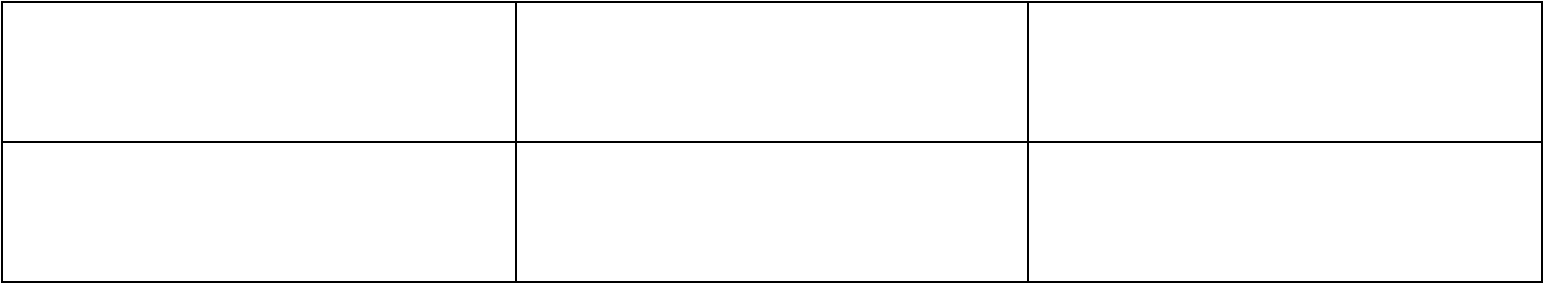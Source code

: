 <mxfile version="24.7.10">
  <diagram name="Página-1" id="NS5U5-O65Im8d6U8z58Z">
    <mxGraphModel dx="1426" dy="783" grid="1" gridSize="10" guides="1" tooltips="1" connect="1" arrows="1" fold="1" page="1" pageScale="1" pageWidth="827" pageHeight="1169" math="0" shadow="0">
      <root>
        <mxCell id="0" />
        <mxCell id="1" parent="0" />
        <mxCell id="MpMNYpXZtJiI1SpBtYqB-1" value="" style="shape=table;startSize=0;container=1;collapsible=0;childLayout=tableLayout;" vertex="1" parent="1">
          <mxGeometry x="30" y="20" width="770" height="140" as="geometry" />
        </mxCell>
        <mxCell id="MpMNYpXZtJiI1SpBtYqB-2" value="" style="shape=tableRow;horizontal=0;startSize=0;swimlaneHead=0;swimlaneBody=0;strokeColor=inherit;top=0;left=0;bottom=0;right=0;collapsible=0;dropTarget=0;fillColor=none;points=[[0,0.5],[1,0.5]];portConstraint=eastwest;" vertex="1" parent="MpMNYpXZtJiI1SpBtYqB-1">
          <mxGeometry width="770" height="70" as="geometry" />
        </mxCell>
        <mxCell id="MpMNYpXZtJiI1SpBtYqB-3" value="" style="shape=partialRectangle;html=1;whiteSpace=wrap;connectable=0;strokeColor=inherit;overflow=hidden;fillColor=none;top=0;left=0;bottom=0;right=0;pointerEvents=1;" vertex="1" parent="MpMNYpXZtJiI1SpBtYqB-2">
          <mxGeometry width="257" height="70" as="geometry">
            <mxRectangle width="257" height="70" as="alternateBounds" />
          </mxGeometry>
        </mxCell>
        <mxCell id="MpMNYpXZtJiI1SpBtYqB-4" value="" style="shape=partialRectangle;html=1;whiteSpace=wrap;connectable=0;strokeColor=inherit;overflow=hidden;fillColor=none;top=0;left=0;bottom=0;right=0;pointerEvents=1;" vertex="1" parent="MpMNYpXZtJiI1SpBtYqB-2">
          <mxGeometry x="257" width="256" height="70" as="geometry">
            <mxRectangle width="256" height="70" as="alternateBounds" />
          </mxGeometry>
        </mxCell>
        <mxCell id="MpMNYpXZtJiI1SpBtYqB-5" value="" style="shape=partialRectangle;html=1;whiteSpace=wrap;connectable=0;strokeColor=inherit;overflow=hidden;fillColor=none;top=0;left=0;bottom=0;right=0;pointerEvents=1;" vertex="1" parent="MpMNYpXZtJiI1SpBtYqB-2">
          <mxGeometry x="513" width="257" height="70" as="geometry">
            <mxRectangle width="257" height="70" as="alternateBounds" />
          </mxGeometry>
        </mxCell>
        <mxCell id="MpMNYpXZtJiI1SpBtYqB-6" value="" style="shape=tableRow;horizontal=0;startSize=0;swimlaneHead=0;swimlaneBody=0;strokeColor=inherit;top=0;left=0;bottom=0;right=0;collapsible=0;dropTarget=0;fillColor=none;points=[[0,0.5],[1,0.5]];portConstraint=eastwest;" vertex="1" parent="MpMNYpXZtJiI1SpBtYqB-1">
          <mxGeometry y="70" width="770" height="70" as="geometry" />
        </mxCell>
        <mxCell id="MpMNYpXZtJiI1SpBtYqB-7" value="" style="shape=partialRectangle;html=1;whiteSpace=wrap;connectable=0;strokeColor=inherit;overflow=hidden;fillColor=none;top=0;left=0;bottom=0;right=0;pointerEvents=1;" vertex="1" parent="MpMNYpXZtJiI1SpBtYqB-6">
          <mxGeometry width="257" height="70" as="geometry">
            <mxRectangle width="257" height="70" as="alternateBounds" />
          </mxGeometry>
        </mxCell>
        <mxCell id="MpMNYpXZtJiI1SpBtYqB-8" value="" style="shape=partialRectangle;html=1;whiteSpace=wrap;connectable=0;strokeColor=inherit;overflow=hidden;fillColor=none;top=0;left=0;bottom=0;right=0;pointerEvents=1;" vertex="1" parent="MpMNYpXZtJiI1SpBtYqB-6">
          <mxGeometry x="257" width="256" height="70" as="geometry">
            <mxRectangle width="256" height="70" as="alternateBounds" />
          </mxGeometry>
        </mxCell>
        <mxCell id="MpMNYpXZtJiI1SpBtYqB-9" value="" style="shape=partialRectangle;html=1;whiteSpace=wrap;connectable=0;strokeColor=inherit;overflow=hidden;fillColor=none;top=0;left=0;bottom=0;right=0;pointerEvents=1;" vertex="1" parent="MpMNYpXZtJiI1SpBtYqB-6">
          <mxGeometry x="513" width="257" height="70" as="geometry">
            <mxRectangle width="257" height="70" as="alternateBounds" />
          </mxGeometry>
        </mxCell>
      </root>
    </mxGraphModel>
  </diagram>
</mxfile>
